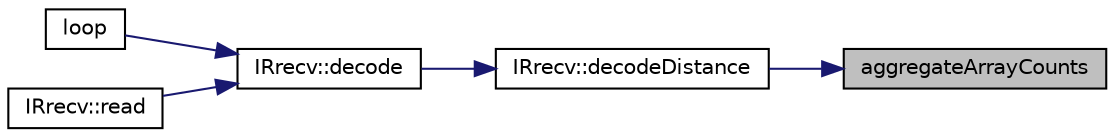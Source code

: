 digraph "aggregateArrayCounts"
{
 // LATEX_PDF_SIZE
  edge [fontname="Helvetica",fontsize="10",labelfontname="Helvetica",labelfontsize="10"];
  node [fontname="Helvetica",fontsize="10",shape=record];
  rankdir="RL";
  Node1 [label="aggregateArrayCounts",height=0.2,width=0.4,color="black", fillcolor="grey75", style="filled", fontcolor="black",tooltip=" "];
  Node1 -> Node2 [dir="back",color="midnightblue",fontsize="10",style="solid"];
  Node2 [label="IRrecv::decodeDistance",height=0.2,width=0.4,color="black", fillcolor="white", style="filled",URL="$group___decoder.html#ga0d0267f8c89e3cffbecd103195b67f3c",tooltip=" "];
  Node2 -> Node3 [dir="back",color="midnightblue",fontsize="10",style="solid"];
  Node3 [label="IRrecv::decode",height=0.2,width=0.4,color="black", fillcolor="white", style="filled",URL="$group___receiving.html#ga913af602be49b9182fb0b22e9e351b36",tooltip=" "];
  Node3 -> Node4 [dir="back",color="midnightblue",fontsize="10",style="solid"];
  Node4 [label="loop",height=0.2,width=0.4,color="black", fillcolor="white", style="filled",URL="$main_8cpp.html#afe461d27b9c48d5921c00d521181f12f",tooltip=" "];
  Node3 -> Node5 [dir="back",color="midnightblue",fontsize="10",style="solid"];
  Node5 [label="IRrecv::read",height=0.2,width=0.4,color="black", fillcolor="white", style="filled",URL="$group___receiving.html#ga471a42c75e807e43827e319852536e3c",tooltip=" "];
}
